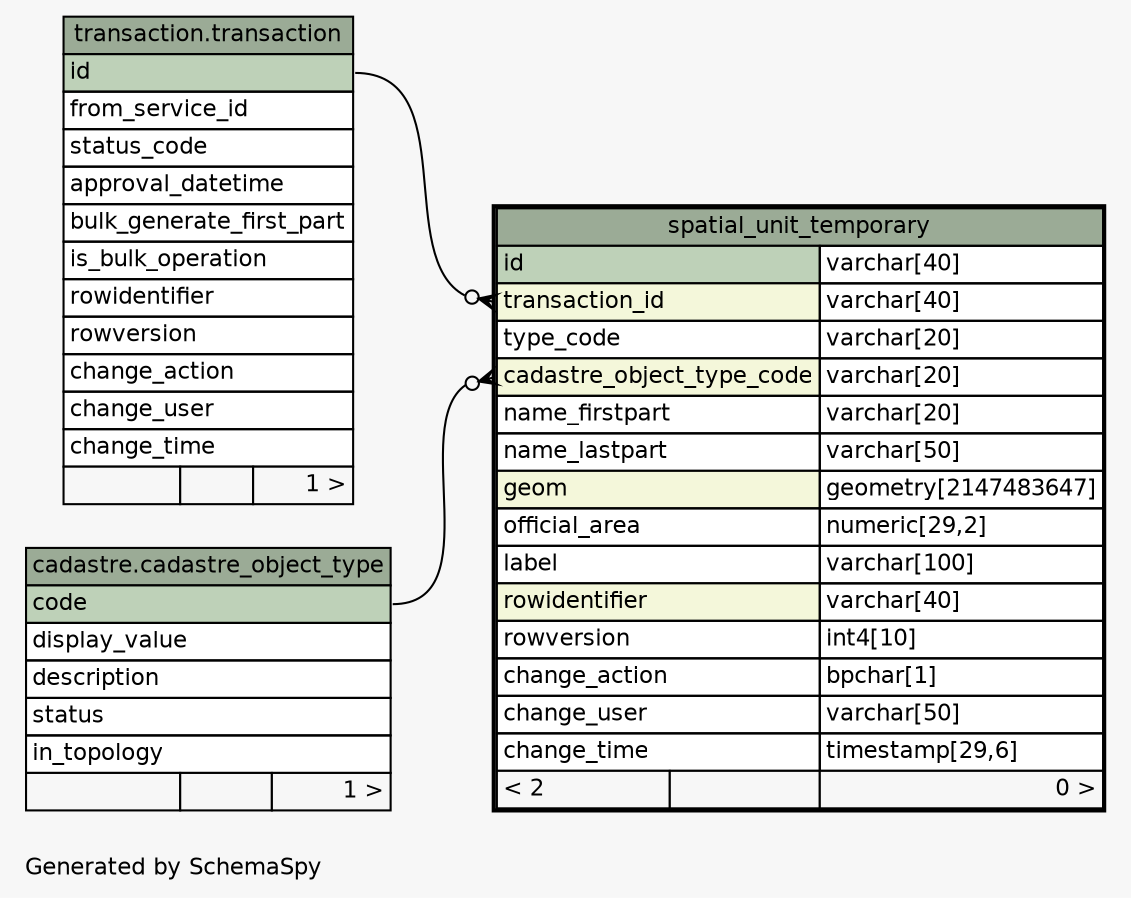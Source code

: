// dot 2.36.0 on Windows 7 6.1
// SchemaSpy rev 590
digraph "oneDegreeRelationshipsDiagram" {
  graph [
    rankdir="RL"
    bgcolor="#f7f7f7"
    label="\nGenerated by SchemaSpy"
    labeljust="l"
    nodesep="0.18"
    ranksep="0.46"
    fontname="Helvetica"
    fontsize="11"
  ];
  node [
    fontname="Helvetica"
    fontsize="11"
    shape="plaintext"
  ];
  edge [
    arrowsize="0.8"
  ];
  "spatial_unit_temporary":"cadastre_object_type_code":w -> "cadastre.cadastre_object_type":"code":e [arrowhead=none dir=back arrowtail=crowodot];
  "spatial_unit_temporary":"transaction_id":w -> "transaction.transaction":"id":e [arrowhead=none dir=back arrowtail=crowodot];
  "cadastre.cadastre_object_type" [
    label=<
    <TABLE BORDER="0" CELLBORDER="1" CELLSPACING="0" BGCOLOR="#ffffff">
      <TR><TD COLSPAN="3" BGCOLOR="#9bab96" ALIGN="CENTER">cadastre.cadastre_object_type</TD></TR>
      <TR><TD PORT="code" COLSPAN="3" BGCOLOR="#bed1b8" ALIGN="LEFT">code</TD></TR>
      <TR><TD PORT="display_value" COLSPAN="3" ALIGN="LEFT">display_value</TD></TR>
      <TR><TD PORT="description" COLSPAN="3" ALIGN="LEFT">description</TD></TR>
      <TR><TD PORT="status" COLSPAN="3" ALIGN="LEFT">status</TD></TR>
      <TR><TD PORT="in_topology" COLSPAN="3" ALIGN="LEFT">in_topology</TD></TR>
      <TR><TD ALIGN="LEFT" BGCOLOR="#f7f7f7">  </TD><TD ALIGN="RIGHT" BGCOLOR="#f7f7f7">  </TD><TD ALIGN="RIGHT" BGCOLOR="#f7f7f7">1 &gt;</TD></TR>
    </TABLE>>
    URL="../../cadastre/tables/cadastre_object_type.html"
    tooltip="cadastre.cadastre_object_type"
  ];
  "spatial_unit_temporary" [
    label=<
    <TABLE BORDER="2" CELLBORDER="1" CELLSPACING="0" BGCOLOR="#ffffff">
      <TR><TD COLSPAN="3" BGCOLOR="#9bab96" ALIGN="CENTER">spatial_unit_temporary</TD></TR>
      <TR><TD PORT="id" COLSPAN="2" BGCOLOR="#bed1b8" ALIGN="LEFT">id</TD><TD PORT="id.type" ALIGN="LEFT">varchar[40]</TD></TR>
      <TR><TD PORT="transaction_id" COLSPAN="2" BGCOLOR="#f4f7da" ALIGN="LEFT">transaction_id</TD><TD PORT="transaction_id.type" ALIGN="LEFT">varchar[40]</TD></TR>
      <TR><TD PORT="type_code" COLSPAN="2" ALIGN="LEFT">type_code</TD><TD PORT="type_code.type" ALIGN="LEFT">varchar[20]</TD></TR>
      <TR><TD PORT="cadastre_object_type_code" COLSPAN="2" BGCOLOR="#f4f7da" ALIGN="LEFT">cadastre_object_type_code</TD><TD PORT="cadastre_object_type_code.type" ALIGN="LEFT">varchar[20]</TD></TR>
      <TR><TD PORT="name_firstpart" COLSPAN="2" ALIGN="LEFT">name_firstpart</TD><TD PORT="name_firstpart.type" ALIGN="LEFT">varchar[20]</TD></TR>
      <TR><TD PORT="name_lastpart" COLSPAN="2" ALIGN="LEFT">name_lastpart</TD><TD PORT="name_lastpart.type" ALIGN="LEFT">varchar[50]</TD></TR>
      <TR><TD PORT="geom" COLSPAN="2" BGCOLOR="#f4f7da" ALIGN="LEFT">geom</TD><TD PORT="geom.type" ALIGN="LEFT">geometry[2147483647]</TD></TR>
      <TR><TD PORT="official_area" COLSPAN="2" ALIGN="LEFT">official_area</TD><TD PORT="official_area.type" ALIGN="LEFT">numeric[29,2]</TD></TR>
      <TR><TD PORT="label" COLSPAN="2" ALIGN="LEFT">label</TD><TD PORT="label.type" ALIGN="LEFT">varchar[100]</TD></TR>
      <TR><TD PORT="rowidentifier" COLSPAN="2" BGCOLOR="#f4f7da" ALIGN="LEFT">rowidentifier</TD><TD PORT="rowidentifier.type" ALIGN="LEFT">varchar[40]</TD></TR>
      <TR><TD PORT="rowversion" COLSPAN="2" ALIGN="LEFT">rowversion</TD><TD PORT="rowversion.type" ALIGN="LEFT">int4[10]</TD></TR>
      <TR><TD PORT="change_action" COLSPAN="2" ALIGN="LEFT">change_action</TD><TD PORT="change_action.type" ALIGN="LEFT">bpchar[1]</TD></TR>
      <TR><TD PORT="change_user" COLSPAN="2" ALIGN="LEFT">change_user</TD><TD PORT="change_user.type" ALIGN="LEFT">varchar[50]</TD></TR>
      <TR><TD PORT="change_time" COLSPAN="2" ALIGN="LEFT">change_time</TD><TD PORT="change_time.type" ALIGN="LEFT">timestamp[29,6]</TD></TR>
      <TR><TD ALIGN="LEFT" BGCOLOR="#f7f7f7">&lt; 2</TD><TD ALIGN="RIGHT" BGCOLOR="#f7f7f7">  </TD><TD ALIGN="RIGHT" BGCOLOR="#f7f7f7">0 &gt;</TD></TR>
    </TABLE>>
    URL="spatial_unit_temporary.html"
    tooltip="spatial_unit_temporary"
  ];
  "transaction.transaction" [
    label=<
    <TABLE BORDER="0" CELLBORDER="1" CELLSPACING="0" BGCOLOR="#ffffff">
      <TR><TD COLSPAN="3" BGCOLOR="#9bab96" ALIGN="CENTER">transaction.transaction</TD></TR>
      <TR><TD PORT="id" COLSPAN="3" BGCOLOR="#bed1b8" ALIGN="LEFT">id</TD></TR>
      <TR><TD PORT="from_service_id" COLSPAN="3" ALIGN="LEFT">from_service_id</TD></TR>
      <TR><TD PORT="status_code" COLSPAN="3" ALIGN="LEFT">status_code</TD></TR>
      <TR><TD PORT="approval_datetime" COLSPAN="3" ALIGN="LEFT">approval_datetime</TD></TR>
      <TR><TD PORT="bulk_generate_first_part" COLSPAN="3" ALIGN="LEFT">bulk_generate_first_part</TD></TR>
      <TR><TD PORT="is_bulk_operation" COLSPAN="3" ALIGN="LEFT">is_bulk_operation</TD></TR>
      <TR><TD PORT="rowidentifier" COLSPAN="3" ALIGN="LEFT">rowidentifier</TD></TR>
      <TR><TD PORT="rowversion" COLSPAN="3" ALIGN="LEFT">rowversion</TD></TR>
      <TR><TD PORT="change_action" COLSPAN="3" ALIGN="LEFT">change_action</TD></TR>
      <TR><TD PORT="change_user" COLSPAN="3" ALIGN="LEFT">change_user</TD></TR>
      <TR><TD PORT="change_time" COLSPAN="3" ALIGN="LEFT">change_time</TD></TR>
      <TR><TD ALIGN="LEFT" BGCOLOR="#f7f7f7">  </TD><TD ALIGN="RIGHT" BGCOLOR="#f7f7f7">  </TD><TD ALIGN="RIGHT" BGCOLOR="#f7f7f7">1 &gt;</TD></TR>
    </TABLE>>
    URL="../../transaction/tables/transaction.html"
    tooltip="transaction.transaction"
  ];
}

